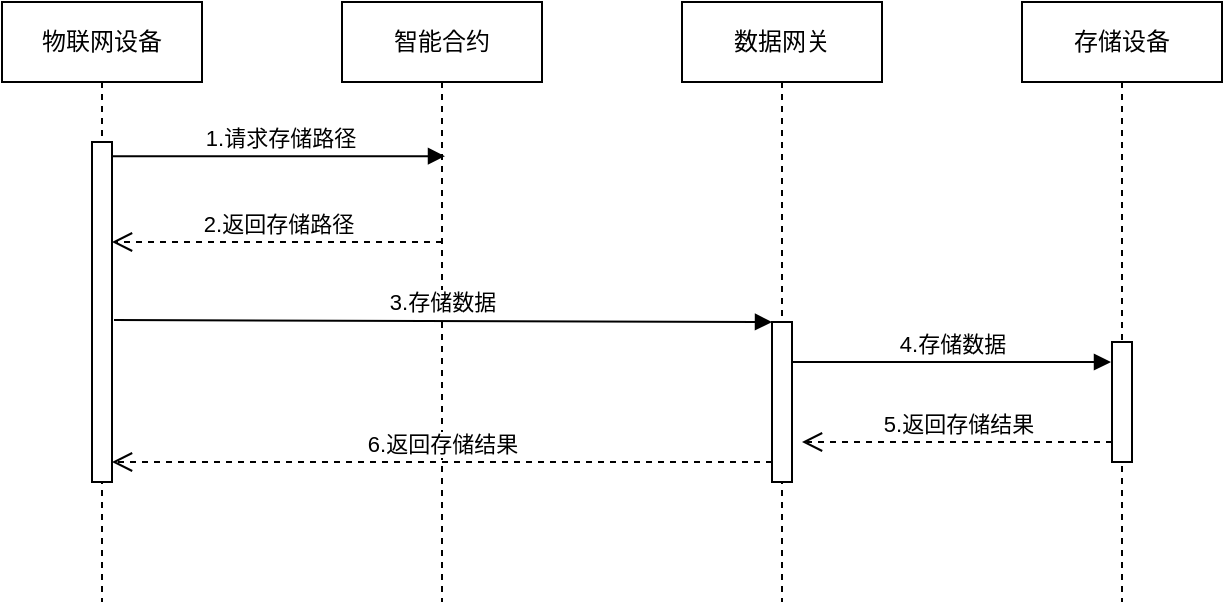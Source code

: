 <mxfile version="24.0.6" type="github">
  <diagram name="第 1 页" id="SpHlt_mc99bfXXJPw3TF">
    <mxGraphModel dx="1004" dy="569" grid="1" gridSize="10" guides="1" tooltips="1" connect="1" arrows="1" fold="1" page="1" pageScale="1" pageWidth="827" pageHeight="1169" math="0" shadow="0">
      <root>
        <mxCell id="0" />
        <mxCell id="1" parent="0" />
        <mxCell id="WYgyEmMnPs9ZYoiqRBrQ-1" value="物联网设备" style="shape=umlLifeline;perimeter=lifelinePerimeter;whiteSpace=wrap;html=1;container=1;dropTarget=0;collapsible=0;recursiveResize=0;outlineConnect=0;portConstraint=eastwest;newEdgeStyle={&quot;curved&quot;:0,&quot;rounded&quot;:0};" vertex="1" parent="1">
          <mxGeometry x="100" y="60" width="100" height="300" as="geometry" />
        </mxCell>
        <mxCell id="WYgyEmMnPs9ZYoiqRBrQ-5" value="" style="html=1;points=[[0,0,0,0,5],[0,1,0,0,-5],[1,0,0,0,5],[1,1,0,0,-5]];perimeter=orthogonalPerimeter;outlineConnect=0;targetShapes=umlLifeline;portConstraint=eastwest;newEdgeStyle={&quot;curved&quot;:0,&quot;rounded&quot;:0};" vertex="1" parent="WYgyEmMnPs9ZYoiqRBrQ-1">
          <mxGeometry x="45" y="70" width="10" height="170" as="geometry" />
        </mxCell>
        <mxCell id="WYgyEmMnPs9ZYoiqRBrQ-2" value="智能合约" style="shape=umlLifeline;perimeter=lifelinePerimeter;whiteSpace=wrap;html=1;container=1;dropTarget=0;collapsible=0;recursiveResize=0;outlineConnect=0;portConstraint=eastwest;newEdgeStyle={&quot;curved&quot;:0,&quot;rounded&quot;:0};" vertex="1" parent="1">
          <mxGeometry x="270" y="60" width="100" height="300" as="geometry" />
        </mxCell>
        <mxCell id="WYgyEmMnPs9ZYoiqRBrQ-3" value="数据网关" style="shape=umlLifeline;perimeter=lifelinePerimeter;whiteSpace=wrap;html=1;container=1;dropTarget=0;collapsible=0;recursiveResize=0;outlineConnect=0;portConstraint=eastwest;newEdgeStyle={&quot;curved&quot;:0,&quot;rounded&quot;:0};" vertex="1" parent="1">
          <mxGeometry x="440" y="60" width="100" height="300" as="geometry" />
        </mxCell>
        <mxCell id="WYgyEmMnPs9ZYoiqRBrQ-11" value="" style="html=1;points=[[0,0,0,0,5],[0,1,0,0,-5],[1,0,0,0,5],[1,1,0,0,-5]];perimeter=orthogonalPerimeter;outlineConnect=0;targetShapes=umlLifeline;portConstraint=eastwest;newEdgeStyle={&quot;curved&quot;:0,&quot;rounded&quot;:0};" vertex="1" parent="WYgyEmMnPs9ZYoiqRBrQ-3">
          <mxGeometry x="45" y="160" width="10" height="80" as="geometry" />
        </mxCell>
        <mxCell id="WYgyEmMnPs9ZYoiqRBrQ-4" value="存储设备" style="shape=umlLifeline;perimeter=lifelinePerimeter;whiteSpace=wrap;html=1;container=1;dropTarget=0;collapsible=0;recursiveResize=0;outlineConnect=0;portConstraint=eastwest;newEdgeStyle={&quot;curved&quot;:0,&quot;rounded&quot;:0};" vertex="1" parent="1">
          <mxGeometry x="610" y="60" width="100" height="300" as="geometry" />
        </mxCell>
        <mxCell id="WYgyEmMnPs9ZYoiqRBrQ-14" value="" style="html=1;points=[[0,0,0,0,5],[0,1,0,0,-5],[1,0,0,0,5],[1,1,0,0,-5]];perimeter=orthogonalPerimeter;outlineConnect=0;targetShapes=umlLifeline;portConstraint=eastwest;newEdgeStyle={&quot;curved&quot;:0,&quot;rounded&quot;:0};" vertex="1" parent="WYgyEmMnPs9ZYoiqRBrQ-4">
          <mxGeometry x="45" y="170" width="10" height="60" as="geometry" />
        </mxCell>
        <mxCell id="WYgyEmMnPs9ZYoiqRBrQ-6" value="1.请求存储路径" style="html=1;verticalAlign=bottom;endArrow=block;curved=0;rounded=0;entryX=0.515;entryY=0.257;entryDx=0;entryDy=0;entryPerimeter=0;" edge="1" target="WYgyEmMnPs9ZYoiqRBrQ-2" parent="1" source="WYgyEmMnPs9ZYoiqRBrQ-5">
          <mxGeometry relative="1" as="geometry">
            <mxPoint x="400" y="190" as="sourcePoint" />
          </mxGeometry>
        </mxCell>
        <mxCell id="WYgyEmMnPs9ZYoiqRBrQ-7" value="2.返回存储路径" style="html=1;verticalAlign=bottom;endArrow=open;dashed=1;endSize=8;curved=0;rounded=0;exitX=1;exitY=1;exitDx=0;exitDy=-5;" edge="1" parent="1" target="WYgyEmMnPs9ZYoiqRBrQ-5">
          <mxGeometry relative="1" as="geometry">
            <mxPoint x="160" y="180" as="targetPoint" />
            <mxPoint x="320" y="180" as="sourcePoint" />
          </mxGeometry>
        </mxCell>
        <mxCell id="WYgyEmMnPs9ZYoiqRBrQ-9" value="3.存储数据" style="html=1;verticalAlign=bottom;endArrow=block;curved=0;rounded=0;" edge="1" parent="1" target="WYgyEmMnPs9ZYoiqRBrQ-11">
          <mxGeometry width="80" relative="1" as="geometry">
            <mxPoint x="156" y="219" as="sourcePoint" />
            <mxPoint x="480" y="220" as="targetPoint" />
            <mxPoint as="offset" />
          </mxGeometry>
        </mxCell>
        <mxCell id="WYgyEmMnPs9ZYoiqRBrQ-13" value="4.存储数据" style="html=1;verticalAlign=bottom;endArrow=block;curved=0;rounded=0;" edge="1" parent="1">
          <mxGeometry width="80" relative="1" as="geometry">
            <mxPoint x="495" y="240" as="sourcePoint" />
            <mxPoint x="654.5" y="240" as="targetPoint" />
          </mxGeometry>
        </mxCell>
        <mxCell id="WYgyEmMnPs9ZYoiqRBrQ-15" value="5.返回存储结果" style="html=1;verticalAlign=bottom;endArrow=open;dashed=1;endSize=8;curved=0;rounded=0;exitX=1;exitY=1;exitDx=0;exitDy=-5;" edge="1" parent="1">
          <mxGeometry relative="1" as="geometry">
            <mxPoint x="500" y="280" as="targetPoint" />
            <mxPoint x="655" y="280" as="sourcePoint" />
          </mxGeometry>
        </mxCell>
        <mxCell id="WYgyEmMnPs9ZYoiqRBrQ-16" value="6.返回存储结果" style="html=1;verticalAlign=bottom;endArrow=open;dashed=1;endSize=8;curved=0;rounded=0;exitX=1;exitY=1;exitDx=0;exitDy=-5;" edge="1" parent="1" target="WYgyEmMnPs9ZYoiqRBrQ-5">
          <mxGeometry relative="1" as="geometry">
            <mxPoint x="160" y="290" as="targetPoint" />
            <mxPoint x="485" y="290" as="sourcePoint" />
          </mxGeometry>
        </mxCell>
      </root>
    </mxGraphModel>
  </diagram>
</mxfile>
